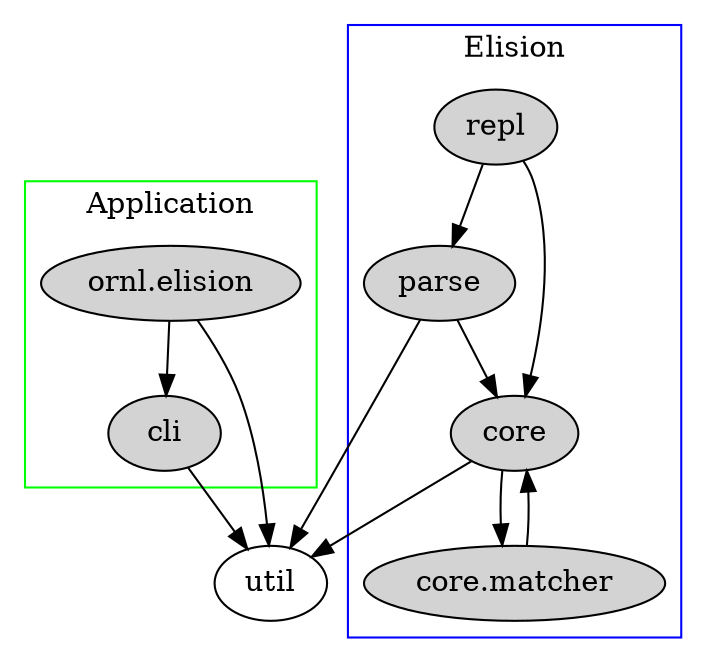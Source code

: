 digraph Elision {
    subgraph cluster_0 {
        node [style=filled];
        "ornl.elision" ;
        "cli" ;
        label = "Application";
        color=green
    }

    subgraph cluster_1 {
        node [style=filled];
        "core" ;
        "core.matcher" ;
        "parse" ;
        "repl" ;
        label = "Elision";
        color=blue
    }

    "core" -> "core.matcher" ;
    "core.matcher" -> "core" ;

    "ornl.elision" -> "cli" ;
    "ornl.elision" -> "util" ;
    "cli" -> "util" ;
    "core" -> "util" ;
    "parse" -> "core" ;
    "parse" -> "util" ;
    "repl" -> "core" ;
    "repl" -> "parse" ;
}
